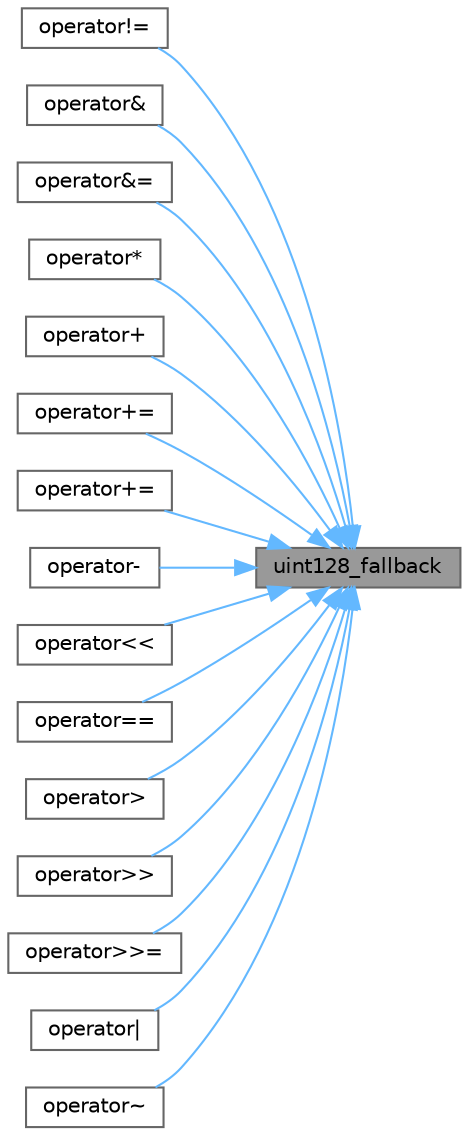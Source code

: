 digraph "uint128_fallback"
{
 // LATEX_PDF_SIZE
  bgcolor="transparent";
  edge [fontname=Helvetica,fontsize=10,labelfontname=Helvetica,labelfontsize=10];
  node [fontname=Helvetica,fontsize=10,shape=box,height=0.2,width=0.4];
  rankdir="RL";
  Node1 [id="Node000001",label="uint128_fallback",height=0.2,width=0.4,color="gray40", fillcolor="grey60", style="filled", fontcolor="black",tooltip=" "];
  Node1 -> Node2 [id="edge1_Node000001_Node000002",dir="back",color="steelblue1",style="solid",tooltip=" "];
  Node2 [id="Node000002",label="operator!=",height=0.2,width=0.4,color="grey40", fillcolor="white", style="filled",URL="$classdetail_1_1uint128__fallback.html#a9df9dab60ef2da5c4176e400f5e168d3",tooltip=" "];
  Node1 -> Node3 [id="edge2_Node000001_Node000003",dir="back",color="steelblue1",style="solid",tooltip=" "];
  Node3 [id="Node000003",label="operator&",height=0.2,width=0.4,color="grey40", fillcolor="white", style="filled",URL="$classdetail_1_1uint128__fallback.html#ad1a1ef0f55a7a22d72f7a9437e76f118",tooltip=" "];
  Node1 -> Node4 [id="edge3_Node000001_Node000004",dir="back",color="steelblue1",style="solid",tooltip=" "];
  Node4 [id="Node000004",label="operator&=",height=0.2,width=0.4,color="grey40", fillcolor="white", style="filled",URL="$classdetail_1_1uint128__fallback.html#abf91f1660d2dc14d37f90d33c79a103c",tooltip=" "];
  Node1 -> Node5 [id="edge4_Node000001_Node000005",dir="back",color="steelblue1",style="solid",tooltip=" "];
  Node5 [id="Node000005",label="operator*",height=0.2,width=0.4,color="grey40", fillcolor="white", style="filled",URL="$classdetail_1_1uint128__fallback.html#a487e0f9b9eee4941806b66f6e1db798d",tooltip=" "];
  Node1 -> Node6 [id="edge5_Node000001_Node000006",dir="back",color="steelblue1",style="solid",tooltip=" "];
  Node6 [id="Node000006",label="operator+",height=0.2,width=0.4,color="grey40", fillcolor="white", style="filled",URL="$classdetail_1_1uint128__fallback.html#ab8002ec3753b4782714f157c9c6357c7",tooltip=" "];
  Node1 -> Node7 [id="edge6_Node000001_Node000007",dir="back",color="steelblue1",style="solid",tooltip=" "];
  Node7 [id="Node000007",label="operator+=",height=0.2,width=0.4,color="grey40", fillcolor="white", style="filled",URL="$classdetail_1_1uint128__fallback.html#a623cebc64e4be6fd4398d9bdf985f391",tooltip=" "];
  Node1 -> Node8 [id="edge7_Node000001_Node000008",dir="back",color="steelblue1",style="solid",tooltip=" "];
  Node8 [id="Node000008",label="operator+=",height=0.2,width=0.4,color="grey40", fillcolor="white", style="filled",URL="$classdetail_1_1uint128__fallback.html#a9ca10840b20f8c00cf963946843f5d0b",tooltip=" "];
  Node1 -> Node9 [id="edge8_Node000001_Node000009",dir="back",color="steelblue1",style="solid",tooltip=" "];
  Node9 [id="Node000009",label="operator-",height=0.2,width=0.4,color="grey40", fillcolor="white", style="filled",URL="$classdetail_1_1uint128__fallback.html#a6ff167be55c9285894ec5dd494d3ec03",tooltip=" "];
  Node1 -> Node10 [id="edge9_Node000001_Node000010",dir="back",color="steelblue1",style="solid",tooltip=" "];
  Node10 [id="Node000010",label="operator\<\<",height=0.2,width=0.4,color="grey40", fillcolor="white", style="filled",URL="$classdetail_1_1uint128__fallback.html#aca998011edf2c09d80b84d4d2b2aa460",tooltip=" "];
  Node1 -> Node11 [id="edge10_Node000001_Node000011",dir="back",color="steelblue1",style="solid",tooltip=" "];
  Node11 [id="Node000011",label="operator==",height=0.2,width=0.4,color="grey40", fillcolor="white", style="filled",URL="$classdetail_1_1uint128__fallback.html#a390e03814fcd56b1c0d817cd1f8ca034",tooltip=" "];
  Node1 -> Node12 [id="edge11_Node000001_Node000012",dir="back",color="steelblue1",style="solid",tooltip=" "];
  Node12 [id="Node000012",label="operator\>",height=0.2,width=0.4,color="grey40", fillcolor="white", style="filled",URL="$classdetail_1_1uint128__fallback.html#abd97f3686de5b0bded47456e9d107561",tooltip=" "];
  Node1 -> Node13 [id="edge12_Node000001_Node000013",dir="back",color="steelblue1",style="solid",tooltip=" "];
  Node13 [id="Node000013",label="operator\>\>",height=0.2,width=0.4,color="grey40", fillcolor="white", style="filled",URL="$classdetail_1_1uint128__fallback.html#abd7fbb7c16993082ddcd8ef0ae1092da",tooltip=" "];
  Node1 -> Node14 [id="edge13_Node000001_Node000014",dir="back",color="steelblue1",style="solid",tooltip=" "];
  Node14 [id="Node000014",label="operator\>\>=",height=0.2,width=0.4,color="grey40", fillcolor="white", style="filled",URL="$classdetail_1_1uint128__fallback.html#a7ace46688a7f182620de130f86c00e2b",tooltip=" "];
  Node1 -> Node15 [id="edge14_Node000001_Node000015",dir="back",color="steelblue1",style="solid",tooltip=" "];
  Node15 [id="Node000015",label="operator\|",height=0.2,width=0.4,color="grey40", fillcolor="white", style="filled",URL="$classdetail_1_1uint128__fallback.html#a6d86597d03fc0077c647668e03a4bb59",tooltip=" "];
  Node1 -> Node16 [id="edge15_Node000001_Node000016",dir="back",color="steelblue1",style="solid",tooltip=" "];
  Node16 [id="Node000016",label="operator~",height=0.2,width=0.4,color="grey40", fillcolor="white", style="filled",URL="$classdetail_1_1uint128__fallback.html#aa3a32d56c2581213dbf60fe9c881a4ce",tooltip=" "];
}
